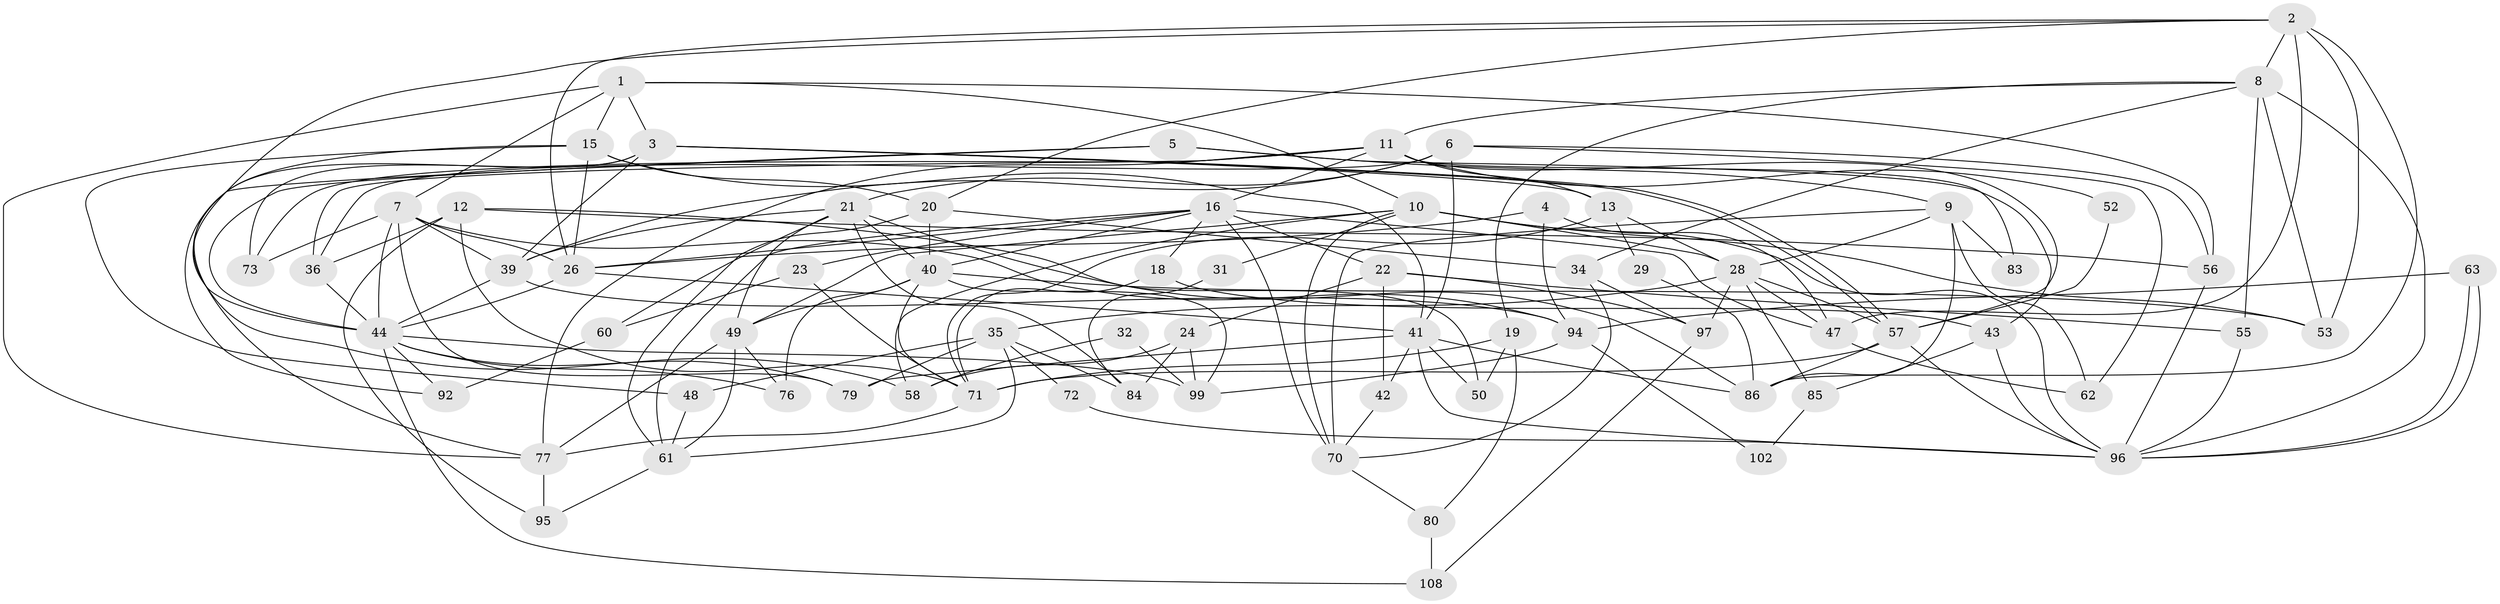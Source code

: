 // Generated by graph-tools (version 1.1) at 2025/52/02/27/25 19:52:01]
// undirected, 70 vertices, 172 edges
graph export_dot {
graph [start="1"]
  node [color=gray90,style=filled];
  1 [super="+33"];
  2 [super="+27"];
  3 [super="+37"];
  4;
  5;
  6 [super="+107"];
  7 [super="+17"];
  8 [super="+38"];
  9 [super="+105"];
  10 [super="+67"];
  11 [super="+64"];
  12 [super="+75"];
  13 [super="+14"];
  15 [super="+45"];
  16 [super="+90"];
  18 [super="+74"];
  19;
  20;
  21 [super="+25"];
  22 [super="+68"];
  23;
  24 [super="+46"];
  26 [super="+87"];
  28 [super="+30"];
  29;
  31;
  32;
  34 [super="+100"];
  35;
  36 [super="+51"];
  39;
  40 [super="+78"];
  41 [super="+93"];
  42;
  43;
  44 [super="+54"];
  47 [super="+66"];
  48;
  49 [super="+88"];
  50;
  52;
  53 [super="+59"];
  55;
  56 [super="+65"];
  57 [super="+106"];
  58;
  60 [super="+104"];
  61 [super="+69"];
  62;
  63;
  70 [super="+82"];
  71 [super="+81"];
  72;
  73;
  76;
  77 [super="+89"];
  79;
  80;
  83;
  84 [super="+91"];
  85;
  86 [super="+101"];
  92;
  94;
  95;
  96 [super="+98"];
  97;
  99 [super="+103"];
  102;
  108;
  1 -- 15;
  1 -- 3;
  1 -- 7;
  1 -- 56;
  1 -- 10;
  1 -- 77;
  2 -- 8;
  2 -- 44;
  2 -- 47;
  2 -- 20;
  2 -- 26;
  2 -- 86;
  2 -- 53 [weight=2];
  3 -- 57;
  3 -- 57;
  3 -- 73;
  3 -- 92;
  3 -- 13;
  3 -- 39;
  4 -- 94;
  4 -- 47;
  4 -- 26;
  5 -- 77;
  5 -- 9;
  5 -- 43;
  5 -- 44;
  6 -- 62;
  6 -- 36;
  6 -- 41;
  6 -- 39;
  6 -- 56;
  6 -- 21;
  7 -- 39;
  7 -- 73;
  7 -- 26;
  7 -- 44;
  7 -- 94;
  7 -- 79;
  8 -- 96;
  8 -- 34;
  8 -- 19;
  8 -- 55;
  8 -- 11;
  8 -- 53;
  9 -- 62 [weight=2];
  9 -- 83;
  9 -- 70;
  9 -- 86;
  9 -- 28;
  10 -- 58;
  10 -- 53;
  10 -- 70;
  10 -- 28;
  10 -- 31;
  10 -- 49;
  10 -- 96;
  11 -- 73;
  11 -- 83;
  11 -- 36;
  11 -- 52;
  11 -- 57;
  11 -- 77;
  11 -- 16;
  11 -- 13;
  12 -- 36;
  12 -- 71;
  12 -- 95;
  12 -- 86;
  12 -- 56;
  13 -- 71;
  13 -- 28;
  13 -- 29;
  15 -- 20;
  15 -- 58;
  15 -- 41;
  15 -- 48;
  15 -- 26;
  16 -- 23;
  16 -- 26;
  16 -- 61;
  16 -- 70 [weight=2];
  16 -- 18;
  16 -- 22;
  16 -- 40;
  16 -- 47;
  18 -- 43;
  18 -- 71;
  19 -- 80;
  19 -- 50;
  19 -- 71;
  20 -- 40;
  20 -- 61;
  20 -- 34;
  21 -- 40;
  21 -- 50;
  21 -- 60;
  21 -- 84;
  21 -- 49;
  21 -- 39;
  22 -- 97;
  22 -- 55;
  22 -- 24;
  22 -- 42;
  23 -- 60;
  23 -- 71;
  24 -- 84;
  24 -- 58;
  24 -- 99;
  26 -- 41;
  26 -- 44;
  28 -- 47;
  28 -- 97;
  28 -- 35;
  28 -- 85;
  28 -- 57;
  29 -- 86;
  31 -- 84;
  32 -- 99;
  32 -- 58;
  34 -- 70;
  34 -- 97;
  35 -- 79;
  35 -- 48;
  35 -- 72;
  35 -- 84;
  35 -- 61;
  36 -- 44;
  39 -- 94;
  39 -- 44;
  40 -- 71;
  40 -- 76;
  40 -- 49;
  40 -- 53;
  40 -- 99;
  41 -- 86;
  41 -- 42;
  41 -- 50;
  41 -- 79;
  41 -- 96;
  42 -- 70;
  43 -- 96;
  43 -- 85;
  44 -- 76;
  44 -- 99;
  44 -- 108;
  44 -- 79;
  44 -- 92;
  47 -- 62;
  48 -- 61;
  49 -- 61;
  49 -- 76;
  49 -- 77;
  52 -- 57;
  55 -- 96;
  56 -- 96;
  57 -- 71 [weight=2];
  57 -- 86;
  57 -- 96;
  60 -- 92;
  61 -- 95;
  63 -- 96;
  63 -- 96;
  63 -- 94;
  70 -- 80;
  71 -- 77;
  72 -- 96;
  77 -- 95 [weight=2];
  80 -- 108;
  85 -- 102;
  94 -- 99;
  94 -- 102;
  97 -- 108;
}

